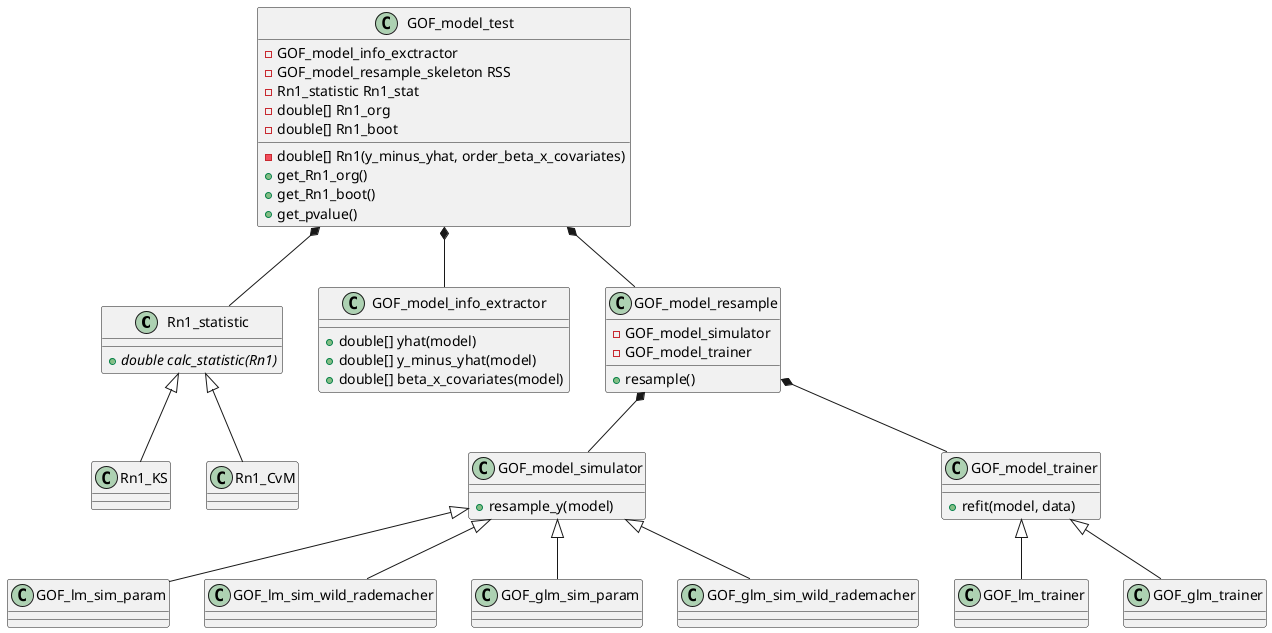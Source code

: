 @startuml
class Rn1_statistic {
    + {abstract} double calc_statistic(Rn1)
}
Rn1_statistic <|-- Rn1_KS
Rn1_statistic <|-- Rn1_CvM
class GOF_model_simulator {
    + resample_y(model)
}
GOF_model_simulator <|-- GOF_lm_sim_param
GOF_model_simulator <|-- GOF_lm_sim_wild_rademacher
GOF_model_simulator <|-- GOF_glm_sim_param
GOF_model_simulator <|-- GOF_glm_sim_wild_rademacher
class GOF_model_trainer {
    + refit(model, data)
}
GOF_model_trainer <|-- GOF_lm_trainer
GOF_model_trainer <|-- GOF_glm_trainer
class GOF_model_info_extractor {
    + double[] yhat(model)
    + double[] y_minus_yhat(model)
    + double[] beta_x_covariates(model)
}
class GOF_model_resample {
    - GOF_model_simulator
    - GOF_model_trainer
    + resample()
}
GOF_model_resample *-- GOF_model_simulator
GOF_model_resample *-- GOF_model_trainer
class GOF_model_test {
    - GOF_model_info_exctractor
    - GOF_model_resample_skeleton RSS
    - Rn1_statistic Rn1_stat
    - double[] Rn1_org
    - double[] Rn1_boot
    - double[] Rn1(y_minus_yhat, order_beta_x_covariates)
    + get_Rn1_org()
    + get_Rn1_boot()
    + get_pvalue()
}
GOF_model_test *-- GOF_model_info_extractor
GOF_model_test *-- GOF_model_resample
GOF_model_test *-- Rn1_statistic
@enduml
